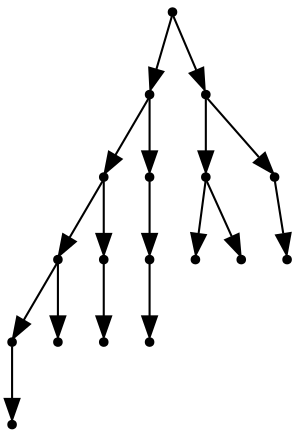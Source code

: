 digraph {
  17 [shape=point];
  10 [shape=point];
  6 [shape=point];
  3 [shape=point];
  1 [shape=point];
  0 [shape=point];
  2 [shape=point];
  5 [shape=point];
  4 [shape=point];
  9 [shape=point];
  8 [shape=point];
  7 [shape=point];
  16 [shape=point];
  13 [shape=point];
  11 [shape=point];
  12 [shape=point];
  15 [shape=point];
  14 [shape=point];
17 -> 10;
10 -> 6;
6 -> 3;
3 -> 1;
1 -> 0;
3 -> 2;
6 -> 5;
5 -> 4;
10 -> 9;
9 -> 8;
8 -> 7;
17 -> 16;
16 -> 13;
13 -> 11;
13 -> 12;
16 -> 15;
15 -> 14;
}

